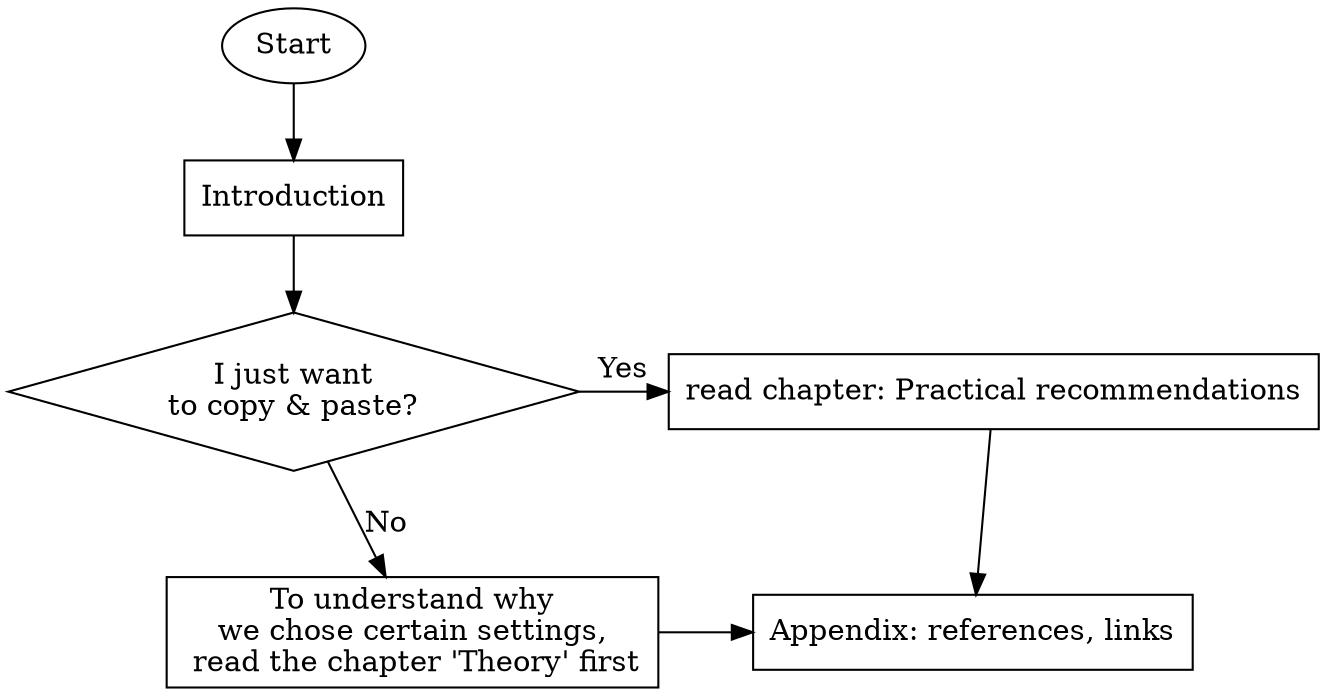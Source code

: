 digraph {
start [label="Start"];

start -> intro; 

intro [shape=box, label="Introduction"];
intro -> decision;

decision [shape=diamond, label="I just want\nto copy & paste?"];
Practical [shape=box, label="read chapter: Practical recommendations"];
Theory [shape=box, label="To understand why\nwe chose certain settings,\n read the chapter 'Theory' first"];

decision -> Practical [label="Yes"];
decision -> Theory [label="No"];
Theory -> Appendix;
Practical -> Appendix;

Appendix [shape=box, label="Appendix: references, links"]

{ rank=same; decision; Practical }
{ rank=same; Theory; Appendix }

}
